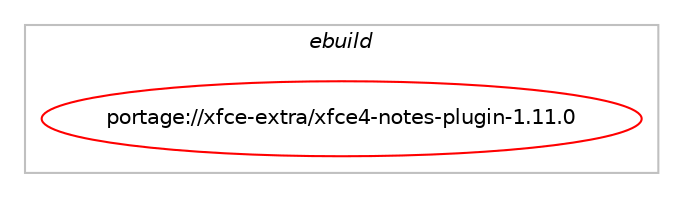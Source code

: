 digraph prolog {

# *************
# Graph options
# *************

newrank=true;
concentrate=true;
compound=true;
graph [rankdir=LR,fontname=Helvetica,fontsize=10,ranksep=1.5];#, ranksep=2.5, nodesep=0.2];
edge  [arrowhead=vee];
node  [fontname=Helvetica,fontsize=10];

# **********
# The ebuild
# **********

subgraph cluster_leftcol {
color=gray;
label=<<i>ebuild</i>>;
id [label="portage://xfce-extra/xfce4-notes-plugin-1.11.0", color=red, width=4, href="../xfce-extra/xfce4-notes-plugin-1.11.0.svg"];
}

# ****************
# The dependencies
# ****************

subgraph cluster_midcol {
color=gray;
label=<<i>dependencies</i>>;
subgraph cluster_compile {
fillcolor="#eeeeee";
style=filled;
label=<<i>compile</i>>;
# *** BEGIN UNKNOWN DEPENDENCY TYPE (TODO) ***
# id -> equal(package_dependency(portage://xfce-extra/xfce4-notes-plugin-1.11.0,install,no,dev-libs,glib,greaterequal,[2.30,,,2.30],[slot(2)],[]))
# *** END UNKNOWN DEPENDENCY TYPE (TODO) ***

# *** BEGIN UNKNOWN DEPENDENCY TYPE (TODO) ***
# id -> equal(package_dependency(portage://xfce-extra/xfce4-notes-plugin-1.11.0,install,no,x11-libs,gtk+,greaterequal,[3.22,,,3.22],[slot(3)],[]))
# *** END UNKNOWN DEPENDENCY TYPE (TODO) ***

# *** BEGIN UNKNOWN DEPENDENCY TYPE (TODO) ***
# id -> equal(package_dependency(portage://xfce-extra/xfce4-notes-plugin-1.11.0,install,no,xfce-base,libxfce4ui,greaterequal,[4.14,,,4.14],any_same_slot,[]))
# *** END UNKNOWN DEPENDENCY TYPE (TODO) ***

# *** BEGIN UNKNOWN DEPENDENCY TYPE (TODO) ***
# id -> equal(package_dependency(portage://xfce-extra/xfce4-notes-plugin-1.11.0,install,no,xfce-base,libxfce4util,greaterequal,[4.14,,,4.14],any_same_slot,[]))
# *** END UNKNOWN DEPENDENCY TYPE (TODO) ***

# *** BEGIN UNKNOWN DEPENDENCY TYPE (TODO) ***
# id -> equal(package_dependency(portage://xfce-extra/xfce4-notes-plugin-1.11.0,install,no,xfce-base,xfce4-panel,greaterequal,[4.14,,,4.14],any_same_slot,[]))
# *** END UNKNOWN DEPENDENCY TYPE (TODO) ***

# *** BEGIN UNKNOWN DEPENDENCY TYPE (TODO) ***
# id -> equal(package_dependency(portage://xfce-extra/xfce4-notes-plugin-1.11.0,install,no,xfce-base,xfconf,greaterequal,[4.14,,,4.14],any_same_slot,[]))
# *** END UNKNOWN DEPENDENCY TYPE (TODO) ***

}
subgraph cluster_compileandrun {
fillcolor="#eeeeee";
style=filled;
label=<<i>compile and run</i>>;
}
subgraph cluster_run {
fillcolor="#eeeeee";
style=filled;
label=<<i>run</i>>;
# *** BEGIN UNKNOWN DEPENDENCY TYPE (TODO) ***
# id -> equal(package_dependency(portage://xfce-extra/xfce4-notes-plugin-1.11.0,run,no,dev-libs,glib,greaterequal,[2.30,,,2.30],[slot(2)],[]))
# *** END UNKNOWN DEPENDENCY TYPE (TODO) ***

# *** BEGIN UNKNOWN DEPENDENCY TYPE (TODO) ***
# id -> equal(package_dependency(portage://xfce-extra/xfce4-notes-plugin-1.11.0,run,no,x11-libs,gtk+,greaterequal,[3.22,,,3.22],[slot(3)],[]))
# *** END UNKNOWN DEPENDENCY TYPE (TODO) ***

# *** BEGIN UNKNOWN DEPENDENCY TYPE (TODO) ***
# id -> equal(package_dependency(portage://xfce-extra/xfce4-notes-plugin-1.11.0,run,no,xfce-base,libxfce4ui,greaterequal,[4.14,,,4.14],any_same_slot,[]))
# *** END UNKNOWN DEPENDENCY TYPE (TODO) ***

# *** BEGIN UNKNOWN DEPENDENCY TYPE (TODO) ***
# id -> equal(package_dependency(portage://xfce-extra/xfce4-notes-plugin-1.11.0,run,no,xfce-base,libxfce4util,greaterequal,[4.14,,,4.14],any_same_slot,[]))
# *** END UNKNOWN DEPENDENCY TYPE (TODO) ***

# *** BEGIN UNKNOWN DEPENDENCY TYPE (TODO) ***
# id -> equal(package_dependency(portage://xfce-extra/xfce4-notes-plugin-1.11.0,run,no,xfce-base,xfce4-panel,greaterequal,[4.14,,,4.14],any_same_slot,[]))
# *** END UNKNOWN DEPENDENCY TYPE (TODO) ***

# *** BEGIN UNKNOWN DEPENDENCY TYPE (TODO) ***
# id -> equal(package_dependency(portage://xfce-extra/xfce4-notes-plugin-1.11.0,run,no,xfce-base,xfconf,greaterequal,[4.14,,,4.14],any_same_slot,[]))
# *** END UNKNOWN DEPENDENCY TYPE (TODO) ***

}
}

# **************
# The candidates
# **************

subgraph cluster_choices {
rank=same;
color=gray;
label=<<i>candidates</i>>;

}

}
